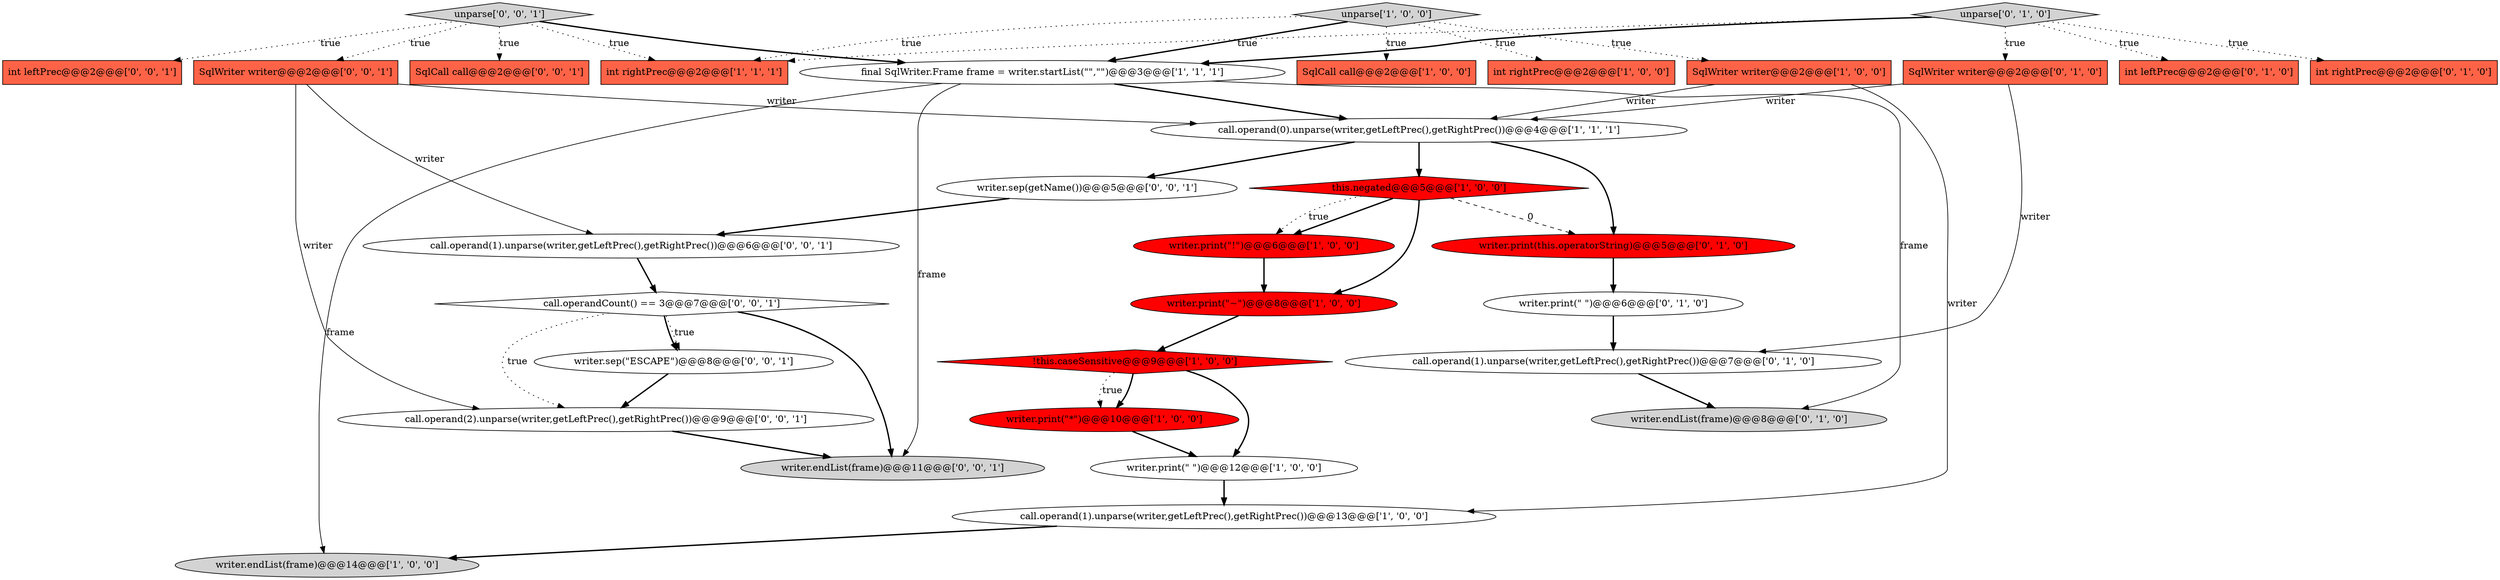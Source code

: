 digraph {
8 [style = filled, label = "!this.caseSensitive@@@9@@@['1', '0', '0']", fillcolor = red, shape = diamond image = "AAA1AAABBB1BBB"];
3 [style = filled, label = "writer.print(\"!\")@@@6@@@['1', '0', '0']", fillcolor = red, shape = ellipse image = "AAA1AAABBB1BBB"];
2 [style = filled, label = "unparse['1', '0', '0']", fillcolor = lightgray, shape = diamond image = "AAA0AAABBB1BBB"];
27 [style = filled, label = "int leftPrec@@@2@@@['0', '0', '1']", fillcolor = tomato, shape = box image = "AAA0AAABBB3BBB"];
4 [style = filled, label = "writer.print(\" \")@@@12@@@['1', '0', '0']", fillcolor = white, shape = ellipse image = "AAA0AAABBB1BBB"];
21 [style = filled, label = "SqlWriter writer@@@2@@@['0', '1', '0']", fillcolor = tomato, shape = box image = "AAA0AAABBB2BBB"];
16 [style = filled, label = "int leftPrec@@@2@@@['0', '1', '0']", fillcolor = tomato, shape = box image = "AAA0AAABBB2BBB"];
18 [style = filled, label = "writer.endList(frame)@@@8@@@['0', '1', '0']", fillcolor = lightgray, shape = ellipse image = "AAA0AAABBB2BBB"];
5 [style = filled, label = "call.operand(1).unparse(writer,getLeftPrec(),getRightPrec())@@@13@@@['1', '0', '0']", fillcolor = white, shape = ellipse image = "AAA0AAABBB1BBB"];
28 [style = filled, label = "call.operand(2).unparse(writer,getLeftPrec(),getRightPrec())@@@9@@@['0', '0', '1']", fillcolor = white, shape = ellipse image = "AAA0AAABBB3BBB"];
24 [style = filled, label = "call.operandCount() == 3@@@7@@@['0', '0', '1']", fillcolor = white, shape = diamond image = "AAA0AAABBB3BBB"];
30 [style = filled, label = "writer.endList(frame)@@@11@@@['0', '0', '1']", fillcolor = lightgray, shape = ellipse image = "AAA0AAABBB3BBB"];
32 [style = filled, label = "SqlWriter writer@@@2@@@['0', '0', '1']", fillcolor = tomato, shape = box image = "AAA0AAABBB3BBB"];
10 [style = filled, label = "writer.endList(frame)@@@14@@@['1', '0', '0']", fillcolor = lightgray, shape = ellipse image = "AAA0AAABBB1BBB"];
6 [style = filled, label = "final SqlWriter.Frame frame = writer.startList(\"\",\"\")@@@3@@@['1', '1', '1']", fillcolor = white, shape = ellipse image = "AAA0AAABBB1BBB"];
22 [style = filled, label = "writer.print(\" \")@@@6@@@['0', '1', '0']", fillcolor = white, shape = ellipse image = "AAA0AAABBB2BBB"];
15 [style = filled, label = "call.operand(1).unparse(writer,getLeftPrec(),getRightPrec())@@@7@@@['0', '1', '0']", fillcolor = white, shape = ellipse image = "AAA0AAABBB2BBB"];
23 [style = filled, label = "SqlCall call@@@2@@@['0', '0', '1']", fillcolor = tomato, shape = box image = "AAA0AAABBB3BBB"];
0 [style = filled, label = "writer.print(\"*\")@@@10@@@['1', '0', '0']", fillcolor = red, shape = ellipse image = "AAA1AAABBB1BBB"];
14 [style = filled, label = "int rightPrec@@@2@@@['1', '1', '1']", fillcolor = tomato, shape = box image = "AAA0AAABBB1BBB"];
25 [style = filled, label = "call.operand(1).unparse(writer,getLeftPrec(),getRightPrec())@@@6@@@['0', '0', '1']", fillcolor = white, shape = ellipse image = "AAA0AAABBB3BBB"];
20 [style = filled, label = "unparse['0', '1', '0']", fillcolor = lightgray, shape = diamond image = "AAA0AAABBB2BBB"];
29 [style = filled, label = "writer.sep(getName())@@@5@@@['0', '0', '1']", fillcolor = white, shape = ellipse image = "AAA0AAABBB3BBB"];
1 [style = filled, label = "this.negated@@@5@@@['1', '0', '0']", fillcolor = red, shape = diamond image = "AAA1AAABBB1BBB"];
17 [style = filled, label = "writer.print(this.operatorString)@@@5@@@['0', '1', '0']", fillcolor = red, shape = ellipse image = "AAA1AAABBB2BBB"];
11 [style = filled, label = "call.operand(0).unparse(writer,getLeftPrec(),getRightPrec())@@@4@@@['1', '1', '1']", fillcolor = white, shape = ellipse image = "AAA0AAABBB1BBB"];
19 [style = filled, label = "int rightPrec@@@2@@@['0', '1', '0']", fillcolor = tomato, shape = box image = "AAA0AAABBB2BBB"];
7 [style = filled, label = "SqlWriter writer@@@2@@@['1', '0', '0']", fillcolor = tomato, shape = box image = "AAA0AAABBB1BBB"];
13 [style = filled, label = "SqlCall call@@@2@@@['1', '0', '0']", fillcolor = tomato, shape = box image = "AAA0AAABBB1BBB"];
31 [style = filled, label = "writer.sep(\"ESCAPE\")@@@8@@@['0', '0', '1']", fillcolor = white, shape = ellipse image = "AAA0AAABBB3BBB"];
12 [style = filled, label = "writer.print(\"~\")@@@8@@@['1', '0', '0']", fillcolor = red, shape = ellipse image = "AAA1AAABBB1BBB"];
9 [style = filled, label = "int rightPrec@@@2@@@['1', '0', '0']", fillcolor = tomato, shape = box image = "AAA0AAABBB1BBB"];
26 [style = filled, label = "unparse['0', '0', '1']", fillcolor = lightgray, shape = diamond image = "AAA0AAABBB3BBB"];
5->10 [style = bold, label=""];
21->15 [style = solid, label="writer"];
32->28 [style = solid, label="writer"];
22->15 [style = bold, label=""];
28->30 [style = bold, label=""];
11->1 [style = bold, label=""];
2->6 [style = bold, label=""];
7->5 [style = solid, label="writer"];
26->27 [style = dotted, label="true"];
32->25 [style = solid, label="writer"];
24->31 [style = dotted, label="true"];
1->3 [style = bold, label=""];
20->14 [style = dotted, label="true"];
11->29 [style = bold, label=""];
29->25 [style = bold, label=""];
21->11 [style = solid, label="writer"];
26->23 [style = dotted, label="true"];
20->21 [style = dotted, label="true"];
20->6 [style = bold, label=""];
3->12 [style = bold, label=""];
6->30 [style = solid, label="frame"];
17->22 [style = bold, label=""];
26->6 [style = bold, label=""];
24->28 [style = dotted, label="true"];
15->18 [style = bold, label=""];
24->30 [style = bold, label=""];
1->3 [style = dotted, label="true"];
8->0 [style = bold, label=""];
25->24 [style = bold, label=""];
6->10 [style = solid, label="frame"];
7->11 [style = solid, label="writer"];
6->18 [style = solid, label="frame"];
1->17 [style = dashed, label="0"];
2->9 [style = dotted, label="true"];
24->31 [style = bold, label=""];
26->32 [style = dotted, label="true"];
0->4 [style = bold, label=""];
12->8 [style = bold, label=""];
2->7 [style = dotted, label="true"];
6->11 [style = bold, label=""];
26->14 [style = dotted, label="true"];
1->12 [style = bold, label=""];
32->11 [style = solid, label="writer"];
11->17 [style = bold, label=""];
2->14 [style = dotted, label="true"];
8->0 [style = dotted, label="true"];
20->19 [style = dotted, label="true"];
31->28 [style = bold, label=""];
8->4 [style = bold, label=""];
4->5 [style = bold, label=""];
2->13 [style = dotted, label="true"];
20->16 [style = dotted, label="true"];
}
